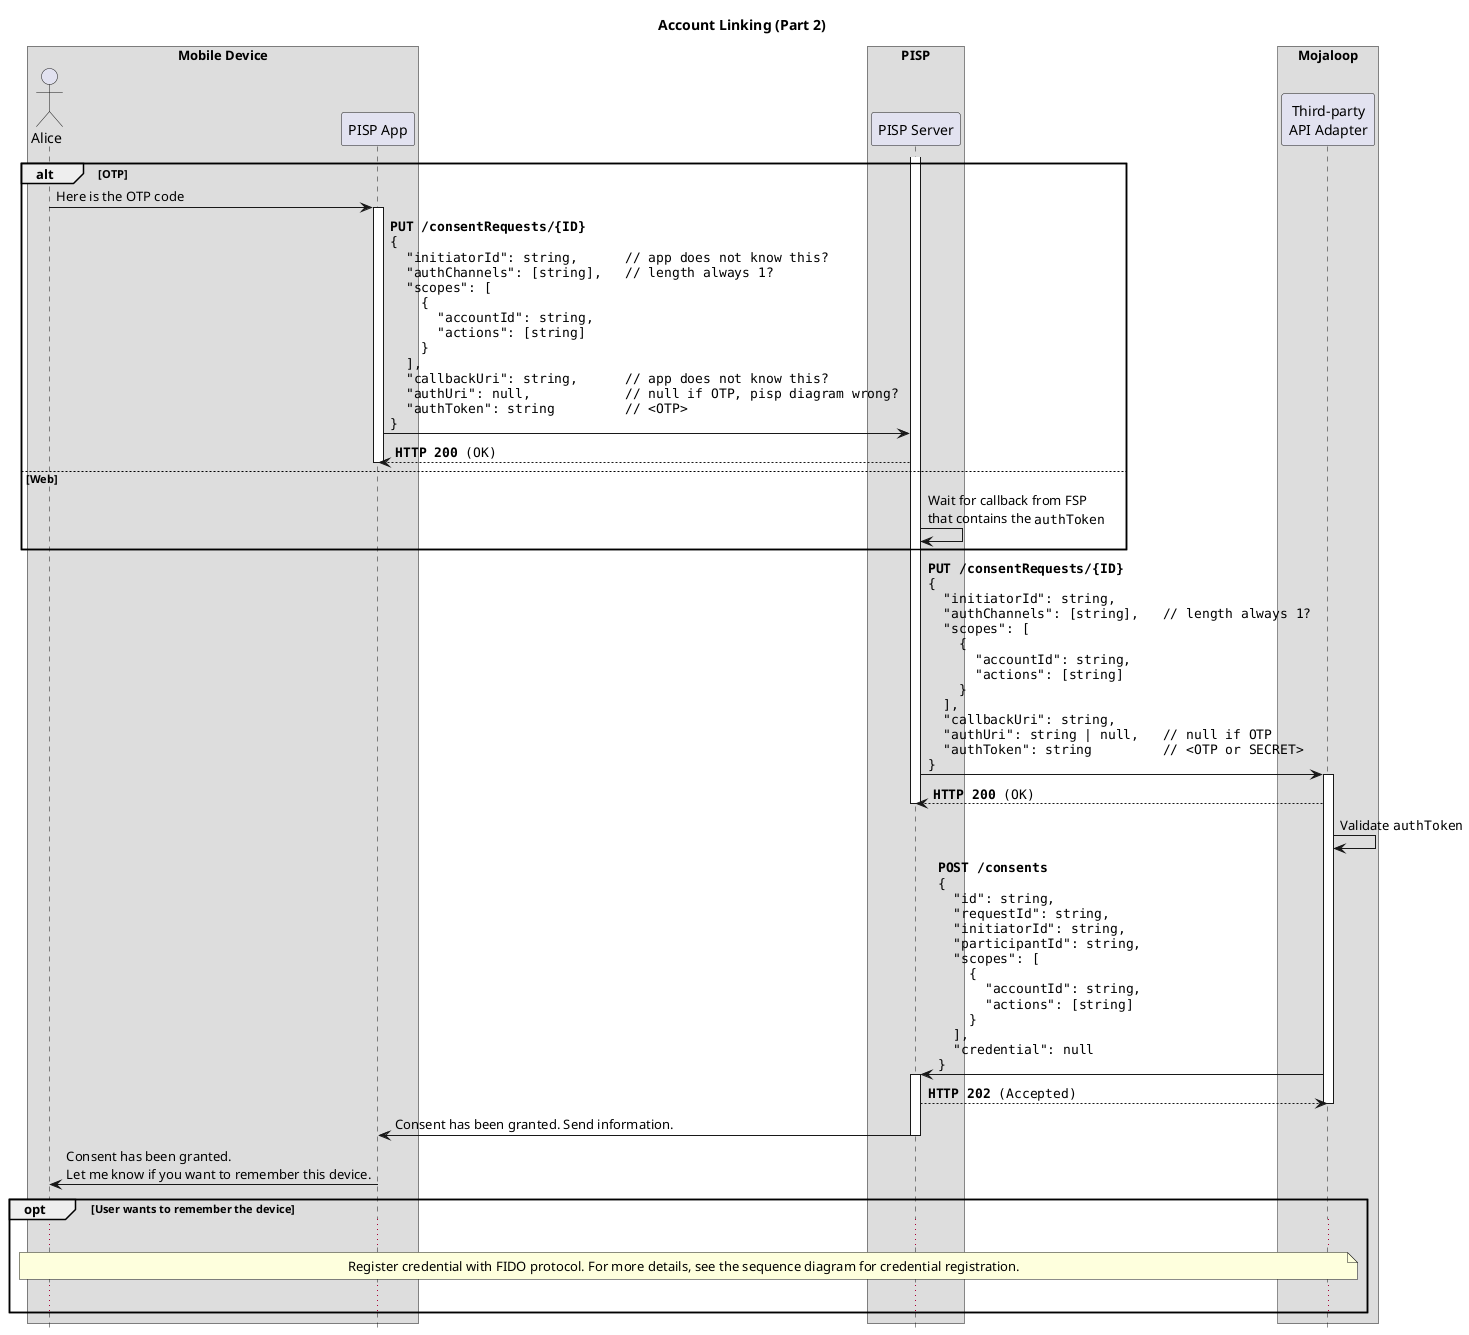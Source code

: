 @startuml Account Linking

title: Account Linking (Part 2)

hide footbox

box "Mobile Device"
  actor Alice
  participant "PISP App" as App
end box
box "PISP"
  participant "PISP Server" as Server
end box
box "Mojaloop"
  participant "Third-party\nAPI Adapter" as Adapter
end box

' start flow
alt OTP

Alice -> App ++: Here is the OTP code

App -> Server: ""**PUT /consentRequests/{ID}**""\n\
""{""\n\
""  "initiatorId": string,      // app does not know this?""\n\
""  "authChannels": [string],   // length always 1?""\n\
""  "scopes": [""\n\
""    {""\n\
""      "accountId": string,""\n\
""      "actions": [string]""\n\
""    }""\n\
""  ],""\n\
""  "callbackUri": string,      // app does not know this?""\n\
""  "authUri": null,            // null if OTP, pisp diagram wrong?""\n\
""  "authToken": string         // <OTP>""\n\
""}""

App <-- Server : ""**HTTP 200** (OK)""
deactivate App

else Web 

Server -> Server : Wait for callback from FSP\nthat contains the ""authToken""

end

activate Server

Server -> Adapter ++: ""**PUT /consentRequests/{ID}**""\n\
""{""\n\
""  "initiatorId": string,""\n\
""  "authChannels": [string],   // length always 1?""\n\
""  "scopes": [""\n\
""    {""\n\
""      "accountId": string,""\n\
""      "actions": [string]""\n\
""    }""\n\
""  ],""\n\
""  "callbackUri": string,""\n\
""  "authUri": string | null,   // null if OTP""\n\
""  "authToken": string         // <OTP or SECRET>""\n\
""}""

Server <-- Adapter: ""**HTTP 200** (OK)""
deactivate Server

Adapter -> Adapter: Validate ""authToken""

Adapter -> Server ++: ""**POST /consents**""\n\
""{""\n\
""  "id": string,""\n\
""  "requestId": string,""\n\
""  "initiatorId": string,""\n\
""  "participantId": string,""\n\
""  "scopes": [""\n\
""    {""\n\
""      "accountId": string,""\n\
""      "actions": [string]""\n\
""    }""\n\
""  ],""\n\
""  "credential": null""\n\
""}""

Adapter <-- Server: ""**HTTP 202** (Accepted)""
deactivate Adapter

Server -> App: Consent has been granted. Send information.
deactivate Server

App -> Alice: Consent has been granted.\nLet me know if you want to remember this device.

opt User wants to remember the device

...

note over Alice, Adapter
  Register credential with FIDO protocol. For more details, see the sequence diagram for credential registration.
end note

...

end 

@enduml
